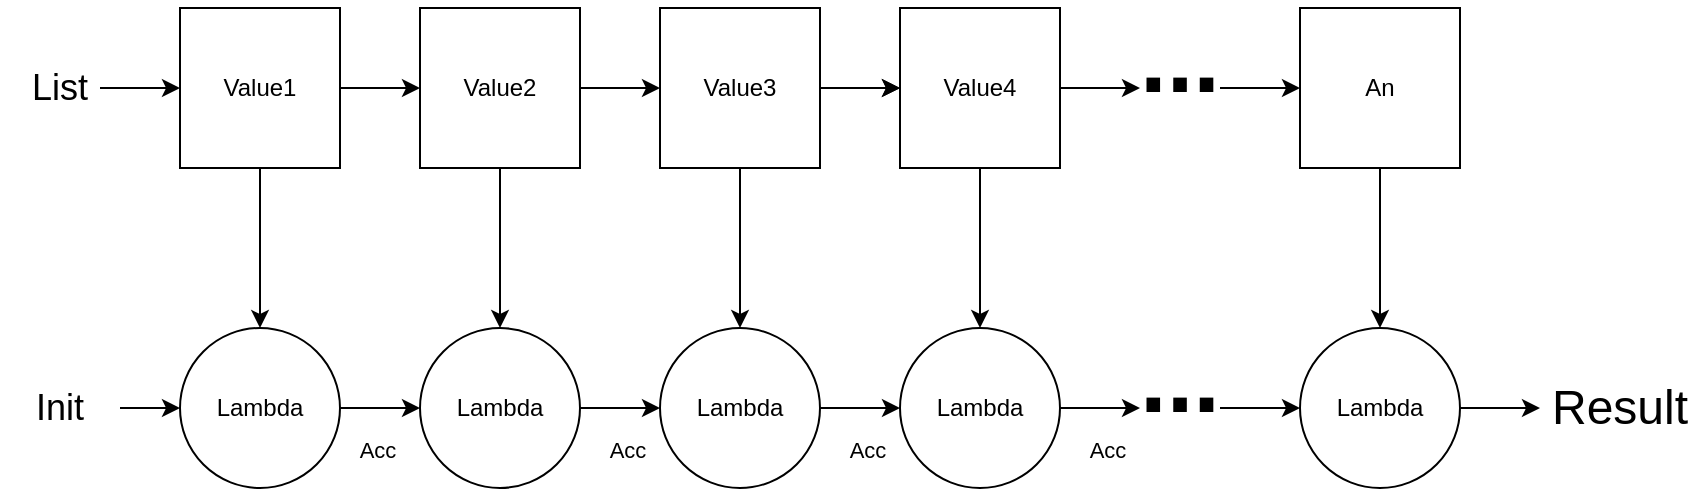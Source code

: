 <mxfile version="16.0.2" type="device"><diagram id="I0dzJjwnubd3B9LlRNYX" name="Page-1"><mxGraphModel dx="782" dy="539" grid="1" gridSize="10" guides="1" tooltips="1" connect="1" arrows="1" fold="1" page="1" pageScale="1" pageWidth="850" pageHeight="1100" math="0" shadow="0"><root><mxCell id="0"/><mxCell id="1" parent="0"/><mxCell id="SC0QgThkQtlul9heEKcd-6" style="edgeStyle=orthogonalEdgeStyle;rounded=0;orthogonalLoop=1;jettySize=auto;html=1;exitX=0;exitY=0.5;exitDx=0;exitDy=0;startArrow=classic;startFill=1;endArrow=none;endFill=0;" parent="1" source="SC0QgThkQtlul9heEKcd-1" edge="1"><mxGeometry relative="1" as="geometry"><mxPoint x="55" y="120" as="targetPoint"/></mxGeometry></mxCell><mxCell id="SC0QgThkQtlul9heEKcd-30" style="edgeStyle=orthogonalEdgeStyle;rounded=0;orthogonalLoop=1;jettySize=auto;html=1;exitX=0.5;exitY=1;exitDx=0;exitDy=0;entryX=0.5;entryY=0;entryDx=0;entryDy=0;startArrow=none;startFill=0;endArrow=classic;endFill=1;" parent="1" source="SC0QgThkQtlul9heEKcd-1" target="SC0QgThkQtlul9heEKcd-15" edge="1"><mxGeometry relative="1" as="geometry"/></mxCell><mxCell id="SC0QgThkQtlul9heEKcd-1" value="Value1" style="whiteSpace=wrap;html=1;aspect=fixed;" parent="1" vertex="1"><mxGeometry x="95" y="80" width="80" height="80" as="geometry"/></mxCell><mxCell id="SC0QgThkQtlul9heEKcd-8" style="edgeStyle=orthogonalEdgeStyle;rounded=0;orthogonalLoop=1;jettySize=auto;html=1;exitX=0;exitY=0.5;exitDx=0;exitDy=0;entryX=1;entryY=0.5;entryDx=0;entryDy=0;startArrow=classic;startFill=1;endArrow=none;endFill=0;" parent="1" source="SC0QgThkQtlul9heEKcd-2" target="SC0QgThkQtlul9heEKcd-1" edge="1"><mxGeometry relative="1" as="geometry"/></mxCell><mxCell id="SC0QgThkQtlul9heEKcd-31" value="" style="edgeStyle=orthogonalEdgeStyle;rounded=0;orthogonalLoop=1;jettySize=auto;html=1;startArrow=none;startFill=0;endArrow=classic;endFill=1;" parent="1" source="SC0QgThkQtlul9heEKcd-2" target="SC0QgThkQtlul9heEKcd-16" edge="1"><mxGeometry relative="1" as="geometry"/></mxCell><mxCell id="SC0QgThkQtlul9heEKcd-2" value="Value2" style="whiteSpace=wrap;html=1;aspect=fixed;" parent="1" vertex="1"><mxGeometry x="215" y="80" width="80" height="80" as="geometry"/></mxCell><mxCell id="SC0QgThkQtlul9heEKcd-9" style="edgeStyle=orthogonalEdgeStyle;rounded=0;orthogonalLoop=1;jettySize=auto;html=1;exitX=0;exitY=0.5;exitDx=0;exitDy=0;entryX=1;entryY=0.5;entryDx=0;entryDy=0;startArrow=classic;startFill=1;endArrow=none;endFill=0;" parent="1" source="SC0QgThkQtlul9heEKcd-3" target="SC0QgThkQtlul9heEKcd-2" edge="1"><mxGeometry relative="1" as="geometry"/></mxCell><mxCell id="SC0QgThkQtlul9heEKcd-32" value="" style="edgeStyle=orthogonalEdgeStyle;rounded=0;orthogonalLoop=1;jettySize=auto;html=1;startArrow=none;startFill=0;endArrow=classic;endFill=1;" parent="1" source="SC0QgThkQtlul9heEKcd-3" target="SC0QgThkQtlul9heEKcd-17" edge="1"><mxGeometry relative="1" as="geometry"/></mxCell><mxCell id="SC0QgThkQtlul9heEKcd-35" value="" style="edgeStyle=orthogonalEdgeStyle;rounded=0;orthogonalLoop=1;jettySize=auto;html=1;startArrow=none;startFill=0;endArrow=classic;endFill=1;" parent="1" source="SC0QgThkQtlul9heEKcd-3" target="SC0QgThkQtlul9heEKcd-4" edge="1"><mxGeometry relative="1" as="geometry"/></mxCell><mxCell id="SC0QgThkQtlul9heEKcd-3" value="Value3" style="whiteSpace=wrap;html=1;aspect=fixed;" parent="1" vertex="1"><mxGeometry x="335" y="80" width="80" height="80" as="geometry"/></mxCell><mxCell id="SC0QgThkQtlul9heEKcd-10" style="edgeStyle=orthogonalEdgeStyle;rounded=0;orthogonalLoop=1;jettySize=auto;html=1;exitX=0;exitY=0.5;exitDx=0;exitDy=0;startArrow=classic;startFill=1;endArrow=none;endFill=0;" parent="1" source="SC0QgThkQtlul9heEKcd-4" edge="1"><mxGeometry relative="1" as="geometry"><mxPoint x="425" y="120" as="targetPoint"/></mxGeometry></mxCell><mxCell id="SC0QgThkQtlul9heEKcd-11" style="edgeStyle=orthogonalEdgeStyle;rounded=0;orthogonalLoop=1;jettySize=auto;html=1;exitX=1;exitY=0.5;exitDx=0;exitDy=0;startArrow=none;startFill=0;endArrow=classic;endFill=1;" parent="1" source="SC0QgThkQtlul9heEKcd-4" edge="1"><mxGeometry relative="1" as="geometry"><mxPoint x="575" y="120" as="targetPoint"/></mxGeometry></mxCell><mxCell id="SC0QgThkQtlul9heEKcd-33" value="" style="edgeStyle=orthogonalEdgeStyle;rounded=0;orthogonalLoop=1;jettySize=auto;html=1;startArrow=none;startFill=0;endArrow=classic;endFill=1;" parent="1" source="SC0QgThkQtlul9heEKcd-4" target="SC0QgThkQtlul9heEKcd-18" edge="1"><mxGeometry relative="1" as="geometry"/></mxCell><mxCell id="SC0QgThkQtlul9heEKcd-4" value="Value4" style="whiteSpace=wrap;html=1;aspect=fixed;" parent="1" vertex="1"><mxGeometry x="455" y="80" width="80" height="80" as="geometry"/></mxCell><mxCell id="SC0QgThkQtlul9heEKcd-13" style="edgeStyle=orthogonalEdgeStyle;rounded=0;orthogonalLoop=1;jettySize=auto;html=1;exitX=0;exitY=0.5;exitDx=0;exitDy=0;startArrow=classic;startFill=1;endArrow=none;endFill=0;" parent="1" source="SC0QgThkQtlul9heEKcd-5" edge="1"><mxGeometry relative="1" as="geometry"><mxPoint x="615" y="120" as="targetPoint"/></mxGeometry></mxCell><mxCell id="SC0QgThkQtlul9heEKcd-34" value="" style="edgeStyle=orthogonalEdgeStyle;rounded=0;orthogonalLoop=1;jettySize=auto;html=1;startArrow=none;startFill=0;endArrow=classic;endFill=1;" parent="1" source="SC0QgThkQtlul9heEKcd-5" target="SC0QgThkQtlul9heEKcd-19" edge="1"><mxGeometry relative="1" as="geometry"/></mxCell><mxCell id="SC0QgThkQtlul9heEKcd-5" value="An" style="whiteSpace=wrap;html=1;aspect=fixed;" parent="1" vertex="1"><mxGeometry x="655" y="80" width="80" height="80" as="geometry"/></mxCell><mxCell id="SC0QgThkQtlul9heEKcd-14" value="&lt;b&gt;&lt;font style=&quot;font-size: 48px&quot;&gt;...&lt;/font&gt;&lt;/b&gt;" style="text;html=1;strokeColor=none;fillColor=none;align=center;verticalAlign=middle;whiteSpace=wrap;rounded=0;" parent="1" vertex="1"><mxGeometry x="565" y="90" width="60" height="30" as="geometry"/></mxCell><mxCell id="SC0QgThkQtlul9heEKcd-23" style="edgeStyle=orthogonalEdgeStyle;rounded=0;orthogonalLoop=1;jettySize=auto;html=1;exitX=1;exitY=0.5;exitDx=0;exitDy=0;entryX=0;entryY=0.5;entryDx=0;entryDy=0;startArrow=none;startFill=0;endArrow=classic;endFill=1;" parent="1" source="SC0QgThkQtlul9heEKcd-15" target="SC0QgThkQtlul9heEKcd-16" edge="1"><mxGeometry relative="1" as="geometry"/></mxCell><mxCell id="SC0QgThkQtlul9heEKcd-15" value="Lambda" style="ellipse;whiteSpace=wrap;html=1;aspect=fixed;" parent="1" vertex="1"><mxGeometry x="95" y="240" width="80" height="80" as="geometry"/></mxCell><mxCell id="SC0QgThkQtlul9heEKcd-24" style="edgeStyle=orthogonalEdgeStyle;rounded=0;orthogonalLoop=1;jettySize=auto;html=1;exitX=1;exitY=0.5;exitDx=0;exitDy=0;entryX=0;entryY=0.5;entryDx=0;entryDy=0;startArrow=none;startFill=0;endArrow=classic;endFill=1;" parent="1" source="SC0QgThkQtlul9heEKcd-16" target="SC0QgThkQtlul9heEKcd-17" edge="1"><mxGeometry relative="1" as="geometry"/></mxCell><mxCell id="SC0QgThkQtlul9heEKcd-16" value="Lambda" style="ellipse;whiteSpace=wrap;html=1;aspect=fixed;" parent="1" vertex="1"><mxGeometry x="215" y="240" width="80" height="80" as="geometry"/></mxCell><mxCell id="SC0QgThkQtlul9heEKcd-25" style="edgeStyle=orthogonalEdgeStyle;rounded=0;orthogonalLoop=1;jettySize=auto;html=1;exitX=1;exitY=0.5;exitDx=0;exitDy=0;entryX=0;entryY=0.5;entryDx=0;entryDy=0;startArrow=none;startFill=0;endArrow=classic;endFill=1;" parent="1" source="SC0QgThkQtlul9heEKcd-17" target="SC0QgThkQtlul9heEKcd-18" edge="1"><mxGeometry relative="1" as="geometry"/></mxCell><mxCell id="SC0QgThkQtlul9heEKcd-17" value="Lambda" style="ellipse;whiteSpace=wrap;html=1;aspect=fixed;" parent="1" vertex="1"><mxGeometry x="335" y="240" width="80" height="80" as="geometry"/></mxCell><mxCell id="SC0QgThkQtlul9heEKcd-26" style="edgeStyle=orthogonalEdgeStyle;rounded=0;orthogonalLoop=1;jettySize=auto;html=1;exitX=1;exitY=0.5;exitDx=0;exitDy=0;startArrow=none;startFill=0;endArrow=classic;endFill=1;" parent="1" source="SC0QgThkQtlul9heEKcd-18" edge="1"><mxGeometry relative="1" as="geometry"><mxPoint x="575" y="280" as="targetPoint"/></mxGeometry></mxCell><mxCell id="SC0QgThkQtlul9heEKcd-18" value="Lambda" style="ellipse;whiteSpace=wrap;html=1;aspect=fixed;" parent="1" vertex="1"><mxGeometry x="455" y="240" width="80" height="80" as="geometry"/></mxCell><mxCell id="SC0QgThkQtlul9heEKcd-27" style="edgeStyle=orthogonalEdgeStyle;rounded=0;orthogonalLoop=1;jettySize=auto;html=1;exitX=0;exitY=0.5;exitDx=0;exitDy=0;startArrow=classic;startFill=1;endArrow=none;endFill=0;" parent="1" source="SC0QgThkQtlul9heEKcd-19" edge="1"><mxGeometry relative="1" as="geometry"><mxPoint x="615" y="280" as="targetPoint"/></mxGeometry></mxCell><mxCell id="SC0QgThkQtlul9heEKcd-28" style="edgeStyle=orthogonalEdgeStyle;rounded=0;orthogonalLoop=1;jettySize=auto;html=1;exitX=1;exitY=0.5;exitDx=0;exitDy=0;startArrow=none;startFill=0;endArrow=classic;endFill=1;" parent="1" source="SC0QgThkQtlul9heEKcd-19" edge="1"><mxGeometry relative="1" as="geometry"><mxPoint x="775" y="280" as="targetPoint"/></mxGeometry></mxCell><mxCell id="SC0QgThkQtlul9heEKcd-19" value="Lambda" style="ellipse;whiteSpace=wrap;html=1;aspect=fixed;" parent="1" vertex="1"><mxGeometry x="655" y="240" width="80" height="80" as="geometry"/></mxCell><mxCell id="SC0QgThkQtlul9heEKcd-22" value="" style="edgeStyle=orthogonalEdgeStyle;rounded=0;orthogonalLoop=1;jettySize=auto;html=1;startArrow=none;startFill=0;endArrow=classic;endFill=1;" parent="1" source="SC0QgThkQtlul9heEKcd-20" target="SC0QgThkQtlul9heEKcd-15" edge="1"><mxGeometry relative="1" as="geometry"/></mxCell><mxCell id="SC0QgThkQtlul9heEKcd-20" value="&lt;font style=&quot;font-size: 18px&quot;&gt;Init&lt;/font&gt;" style="text;html=1;strokeColor=none;fillColor=none;align=center;verticalAlign=middle;whiteSpace=wrap;rounded=0;" parent="1" vertex="1"><mxGeometry x="5" y="265" width="60" height="30" as="geometry"/></mxCell><mxCell id="SC0QgThkQtlul9heEKcd-29" value="&lt;b&gt;&lt;font style=&quot;font-size: 48px&quot;&gt;...&lt;/font&gt;&lt;/b&gt;" style="text;html=1;strokeColor=none;fillColor=none;align=center;verticalAlign=middle;whiteSpace=wrap;rounded=0;" parent="1" vertex="1"><mxGeometry x="565" y="250" width="60" height="30" as="geometry"/></mxCell><mxCell id="SC0QgThkQtlul9heEKcd-46" value="&lt;font style=&quot;font-size: 24px&quot;&gt;Result&lt;/font&gt;" style="text;html=1;strokeColor=none;fillColor=none;align=center;verticalAlign=middle;whiteSpace=wrap;rounded=0;" parent="1" vertex="1"><mxGeometry x="785" y="265" width="60" height="30" as="geometry"/></mxCell><mxCell id="VeHCZoutZXvlrf3_7GXK-1" value="&lt;font style=&quot;font-size: 11px&quot;&gt;Acc&lt;/font&gt;" style="text;html=1;strokeColor=none;fillColor=none;align=center;verticalAlign=middle;whiteSpace=wrap;rounded=0;fontSize=11;" parent="1" vertex="1"><mxGeometry x="155" y="290" width="78" height="22" as="geometry"/></mxCell><mxCell id="VeHCZoutZXvlrf3_7GXK-2" value="&lt;font style=&quot;font-size: 11px&quot;&gt;Acc&lt;/font&gt;" style="text;html=1;strokeColor=none;fillColor=none;align=center;verticalAlign=middle;whiteSpace=wrap;rounded=0;fontSize=11;" parent="1" vertex="1"><mxGeometry x="280" y="290" width="78" height="22" as="geometry"/></mxCell><mxCell id="VeHCZoutZXvlrf3_7GXK-3" value="&lt;font style=&quot;font-size: 11px&quot;&gt;Acc&lt;/font&gt;" style="text;html=1;strokeColor=none;fillColor=none;align=center;verticalAlign=middle;whiteSpace=wrap;rounded=0;fontSize=11;" parent="1" vertex="1"><mxGeometry x="400" y="290" width="78" height="22" as="geometry"/></mxCell><mxCell id="VeHCZoutZXvlrf3_7GXK-4" value="&lt;font style=&quot;font-size: 11px&quot;&gt;Acc&lt;/font&gt;" style="text;html=1;strokeColor=none;fillColor=none;align=center;verticalAlign=middle;whiteSpace=wrap;rounded=0;fontSize=11;" parent="1" vertex="1"><mxGeometry x="520" y="290" width="78" height="22" as="geometry"/></mxCell><mxCell id="Qtqc1K0rHHNtpy2EGr8z-1" value="&lt;font style=&quot;font-size: 18px&quot;&gt;List&lt;/font&gt;" style="text;html=1;strokeColor=none;fillColor=none;align=center;verticalAlign=middle;whiteSpace=wrap;rounded=0;" vertex="1" parent="1"><mxGeometry x="5" y="105" width="60" height="30" as="geometry"/></mxCell></root></mxGraphModel></diagram></mxfile>